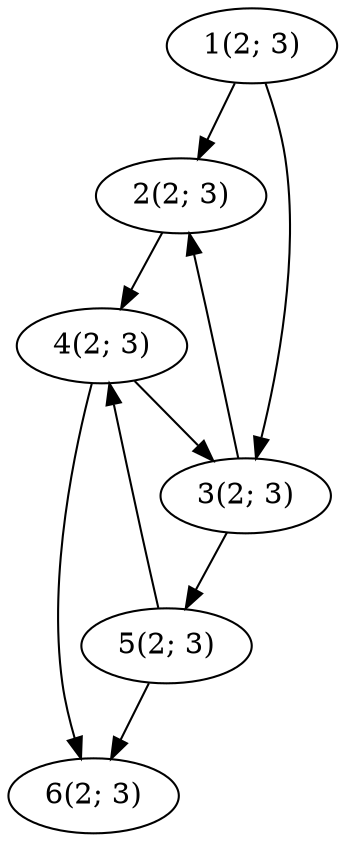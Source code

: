 digraph scheme {
"1(2; 3)"->"2(2; 3)";
"1(2; 3)"->"3(2; 3)";
"2(2; 3)"->"4(2; 3)";
"3(2; 3)"->"2(2; 3)";
"3(2; 3)"->"5(2; 3)";
"4(2; 3)"->"3(2; 3)";
"4(2; 3)"->"6(2; 3)";
"5(2; 3)"->"4(2; 3)";
"5(2; 3)"->"6(2; 3)";
}